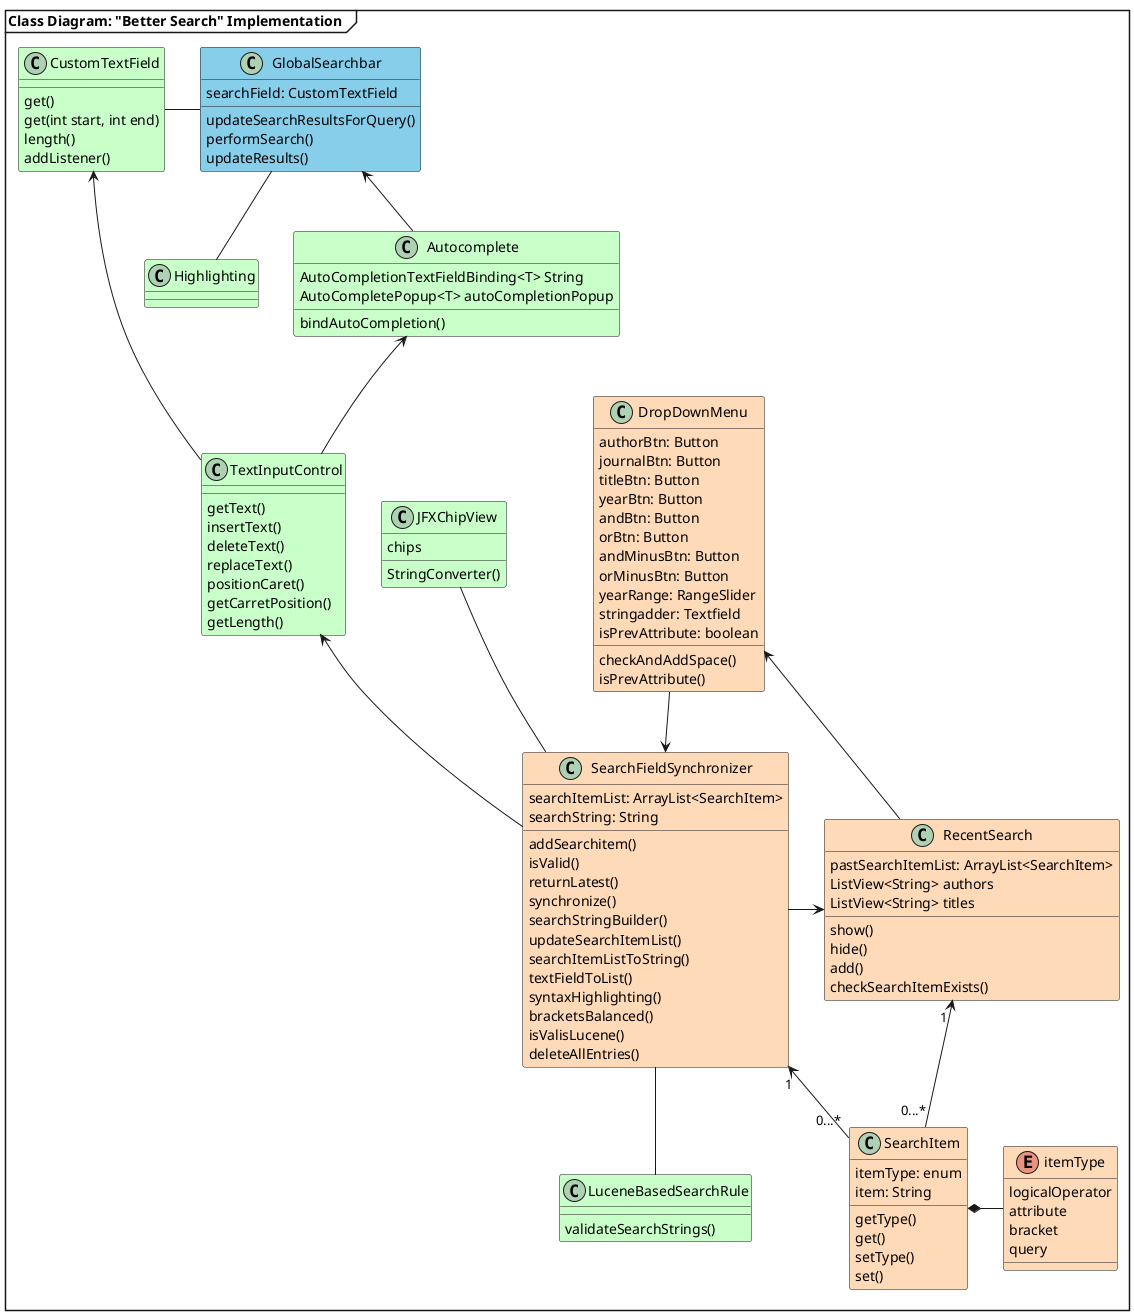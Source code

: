 ' +++++++++++++++++++++++++++++++++++++++++++++++++++++++++++++++++++++++++
@startuml
mainframe **Class Diagram: "Better Search" Implementation  **
' package LEGEND {
'     class Existing as " Existing Classes " #White
'     hide  Existing circle
'     hide  Existing methods
'     hide  Existing members

'     class New as " New Classes "
'     hide  New circle
'     hide  New methods
'     hide  New members

'     ' Workaround to prevent PlantUML from positioning the legend blocks randomly.
'     Existing -[hidden]- New
' }

' =======================================================
' Grouping
' =======================================================
together {
    class DropDownMenu
    class SearchFieldSynchronizer
}

' =======================================================
' Relations
' =======================================================
CustomTextField - GlobalSearchbar
SearchItem *- itemType
RecentSearch <- SearchFieldSynchronizer
GlobalSearchbar -- Highlighting
GlobalSearchbar <-- Autocomplete
DropDownMenu <-- RecentSearch

SearchFieldSynchronizer -- LuceneBasedSearchRule
SearchItem "0...*" -> "1 " SearchFieldSynchronizer
JFXChipView -- SearchFieldSynchronizer
DropDownMenu --> SearchFieldSynchronizer
CustomTextField <-- TextInputControl
Autocomplete <-- TextInputControl
TextInputControl <-- SearchFieldSynchronizer
RecentSearch "1 " <-- "0...*" SearchItem

' =======================================================
' Classes
' =======================================================
class GlobalSearchbar #SkyBlue {
    searchField: CustomTextField
    updateSearchResultsForQuery()
    ' initSearchModifierButtons()
    ' initSearchModifierButton()
    ' focus()
    performSearch()
    ' validRegex()
    ' informUserAboutInvalidSearchQuery()
    updateResults()
    ' setSearchFieldHintTooltip()
    ' updateHintVisibility()
    ' registerEventListener()
    ' onSuggestionChosen()
}

class Highlighting #TECHNOLOGY {

}

class RecentSearch #PeachPuff {
    pastSearchItemList: ArrayList<SearchItem>
    ListView<String> authors
    ListView<String> titles
    show()
    hide()
    add()
    checkSearchItemExists()

}

class DropDownMenu #PeachPuff {
    authorBtn: Button
    journalBtn: Button
    titleBtn: Button
    yearBtn: Button
    andBtn: Button
    orBtn: Button
    andMinusBtn: Button
    orMinusBtn: Button
    yearRange: RangeSlider
    stringadder: Textfield
    isPrevAttribute: boolean
    checkAndAddSpace()
    isPrevAttribute()
}

class LuceneBasedSearchRule #TECHNOLOGY {
    validateSearchStrings()
}

class Autocomplete #TECHNOLOGY {
    AutoCompletionTextFieldBinding<T> String
    AutoCompletePopup<T> autoCompletionPopup
    bindAutoCompletion()
}

class SearchFieldSynchronizer #PeachPuff {
    searchItemList: ArrayList<SearchItem>
    searchString: String 
    addSearchitem()
    isValid()
    returnLatest()
    synchronize()
    searchStringBuilder()
    updateSearchItemList()
    searchItemListToString()
    textFieldToList() 
    syntaxHighlighting()
    bracketsBalanced()
    isValisLucene()
    deleteAllEntries()
}

class SearchItem #PeachPuff {
    itemType: enum 
    item: String
    getType()
    get()
    setType()
    set()
}

enum itemType #PeachPuff {
    logicalOperator
    attribute
    bracket
    query
}

class CustomTextField #TECHNOLOGY {
    get()
    get(int start, int end)
    length()
    addListener()
}

class TextInputControl #TECHNOLOGY {
    getText()
    insertText()
    deleteText()
    replaceText()
    positionCaret()
    getCarretPosition()
    getLength()
}

class JFXChipView #TECHNOLOGY {
    chips
    StringConverter()
}
@enduml

' +++++++++++++++++++++++++++++++++++++++++++++++++++++++++++++++++++++++++
' Julian: Recent Search
@startuml recent-search
mainframe **Sequence Diagram: Recent Search  **
actor User
User -> GlobalSearchBar: performSearch()
GlobalSearchBar -> RecentSearch: addQueryToRecentSearches
User -> RecentSearch: clickOnRecentSearchEntry
RecentSearch -> GlobalSearchBar: performSearch()
@enduml

' +++++++++++++++++++++++++++++++++++++++++++++++++++++++++++++++++++++++++
' Mark: User Search Input
@startuml user-search-input
mainframe **Sequence Diagram: User Search Input  **
actor User
User -> DropDownMenu: Button Input
box **SearchFieldSynchronizer**
DropDownMenu -> SearchFieldSynchronizer: <font color=green>                ActionEvent
entity searchItemList
SearchFieldSynchronizer -> searchItemList: addSearchItemToList()
searchItemList --> SearchFieldSynchronizer: SearchStringBuilder()
end box
box **CustomTextField** #White
entity searchField
SearchFieldSynchronizer -> searchField: replaceText()
end box

User -> searchField: Text Input
searchField --> SearchFieldSynchronizer: <font color=green>EventListener
SearchFieldSynchronizer -> searchItemList: updateList()
searchItemList --> SearchFieldSynchronizer: SearchStringBuilder()
SearchFieldSynchronizer -> searchField: replaceText()
@enduml

' +++++++++++++++++++++++++++++++++++++++++++++++++++++++++++++++++++++++++
' Albert: Autocomplete
@startuml
mainframe **Sequence Diagram: Autocomplete  **
actor User
User -> AutoCompletePopup: bindAutoCompletion()
AutoCompletePopup -> AutoCompletionTextInputBinding: convertSuggestionsToStrings
AutoCompletionTextInputBinding -> GlobalSearchBar: provideSuggestionsInGlobalSearch
GlobalSearchBar -> AutoCompletePopup: bindAutoCompletion()
@enduml

' +++++++++++++++++++++++++++++++++++++++++++++++++++++++++++++++++++++++++
' Dani: ChipView
@startuml
mainframe Sequence Diagram: ChipView 
actor User
User->GlobalSearchBar: performSearch()
GlobalSearchBar->ChipView: addChipViewToSearchField()
User->ChipView: clickOnChipInSearchField
ChipView->GlobalSearchBar:deleteChosenSearchkey()
@enduml

' +++++++++++++++++++++++++++++++++++++++++++++++++++++++++++++++++++++++++
' Mark: Logical Operators
@startuml logic-operators
mainframe **Activity Diagram: Logic Operators  **
start
switch ( Button Press )
case (  )
    :Attribute;
    if (leftSideExists?) then
        if (isLeftAttribute?) then
            if (isLeftAttributeWithoutSearchString?) then
                #pink:do nothing;
                kill
            endif
        #palegreen:Add OR;
        endif
    endif
    #palegreen:Add attribute;
    stop
case (  ) 
    switch ( Logic Operator )
        case ( )
        :1;
            if (leftSideExists?) then
                if (isLeftAttribute?) then
                    if (isLeftAttributeWithSearchString?) then
                        #palegreen:Add logic operator;
                        kill
                    endif
                endif
            endif
        #pink:do nothing;
        stop
        case (  )
        :-1;
        if (!MinusOneExists?) then
            if (leftSideExists?) then
                if (isLeftAttribute?) then
                    if (isLeftAttributeWithSearchString?) then
                        #palegreen:Add right bracket;
                        #palegreen:Add logic operator;
                        #palegreen:Add left bracket;
                        :positionCarret to start;
                        #palegreen:Add left bracket;
                        :positionCarret to end;
                        #palegreen:Add right bracket;
                        :positionCarret to end - 1;
                        kill
                    endif
                endif
            endif
        endif
        #pink:do nothing;
    stop
@enduml
